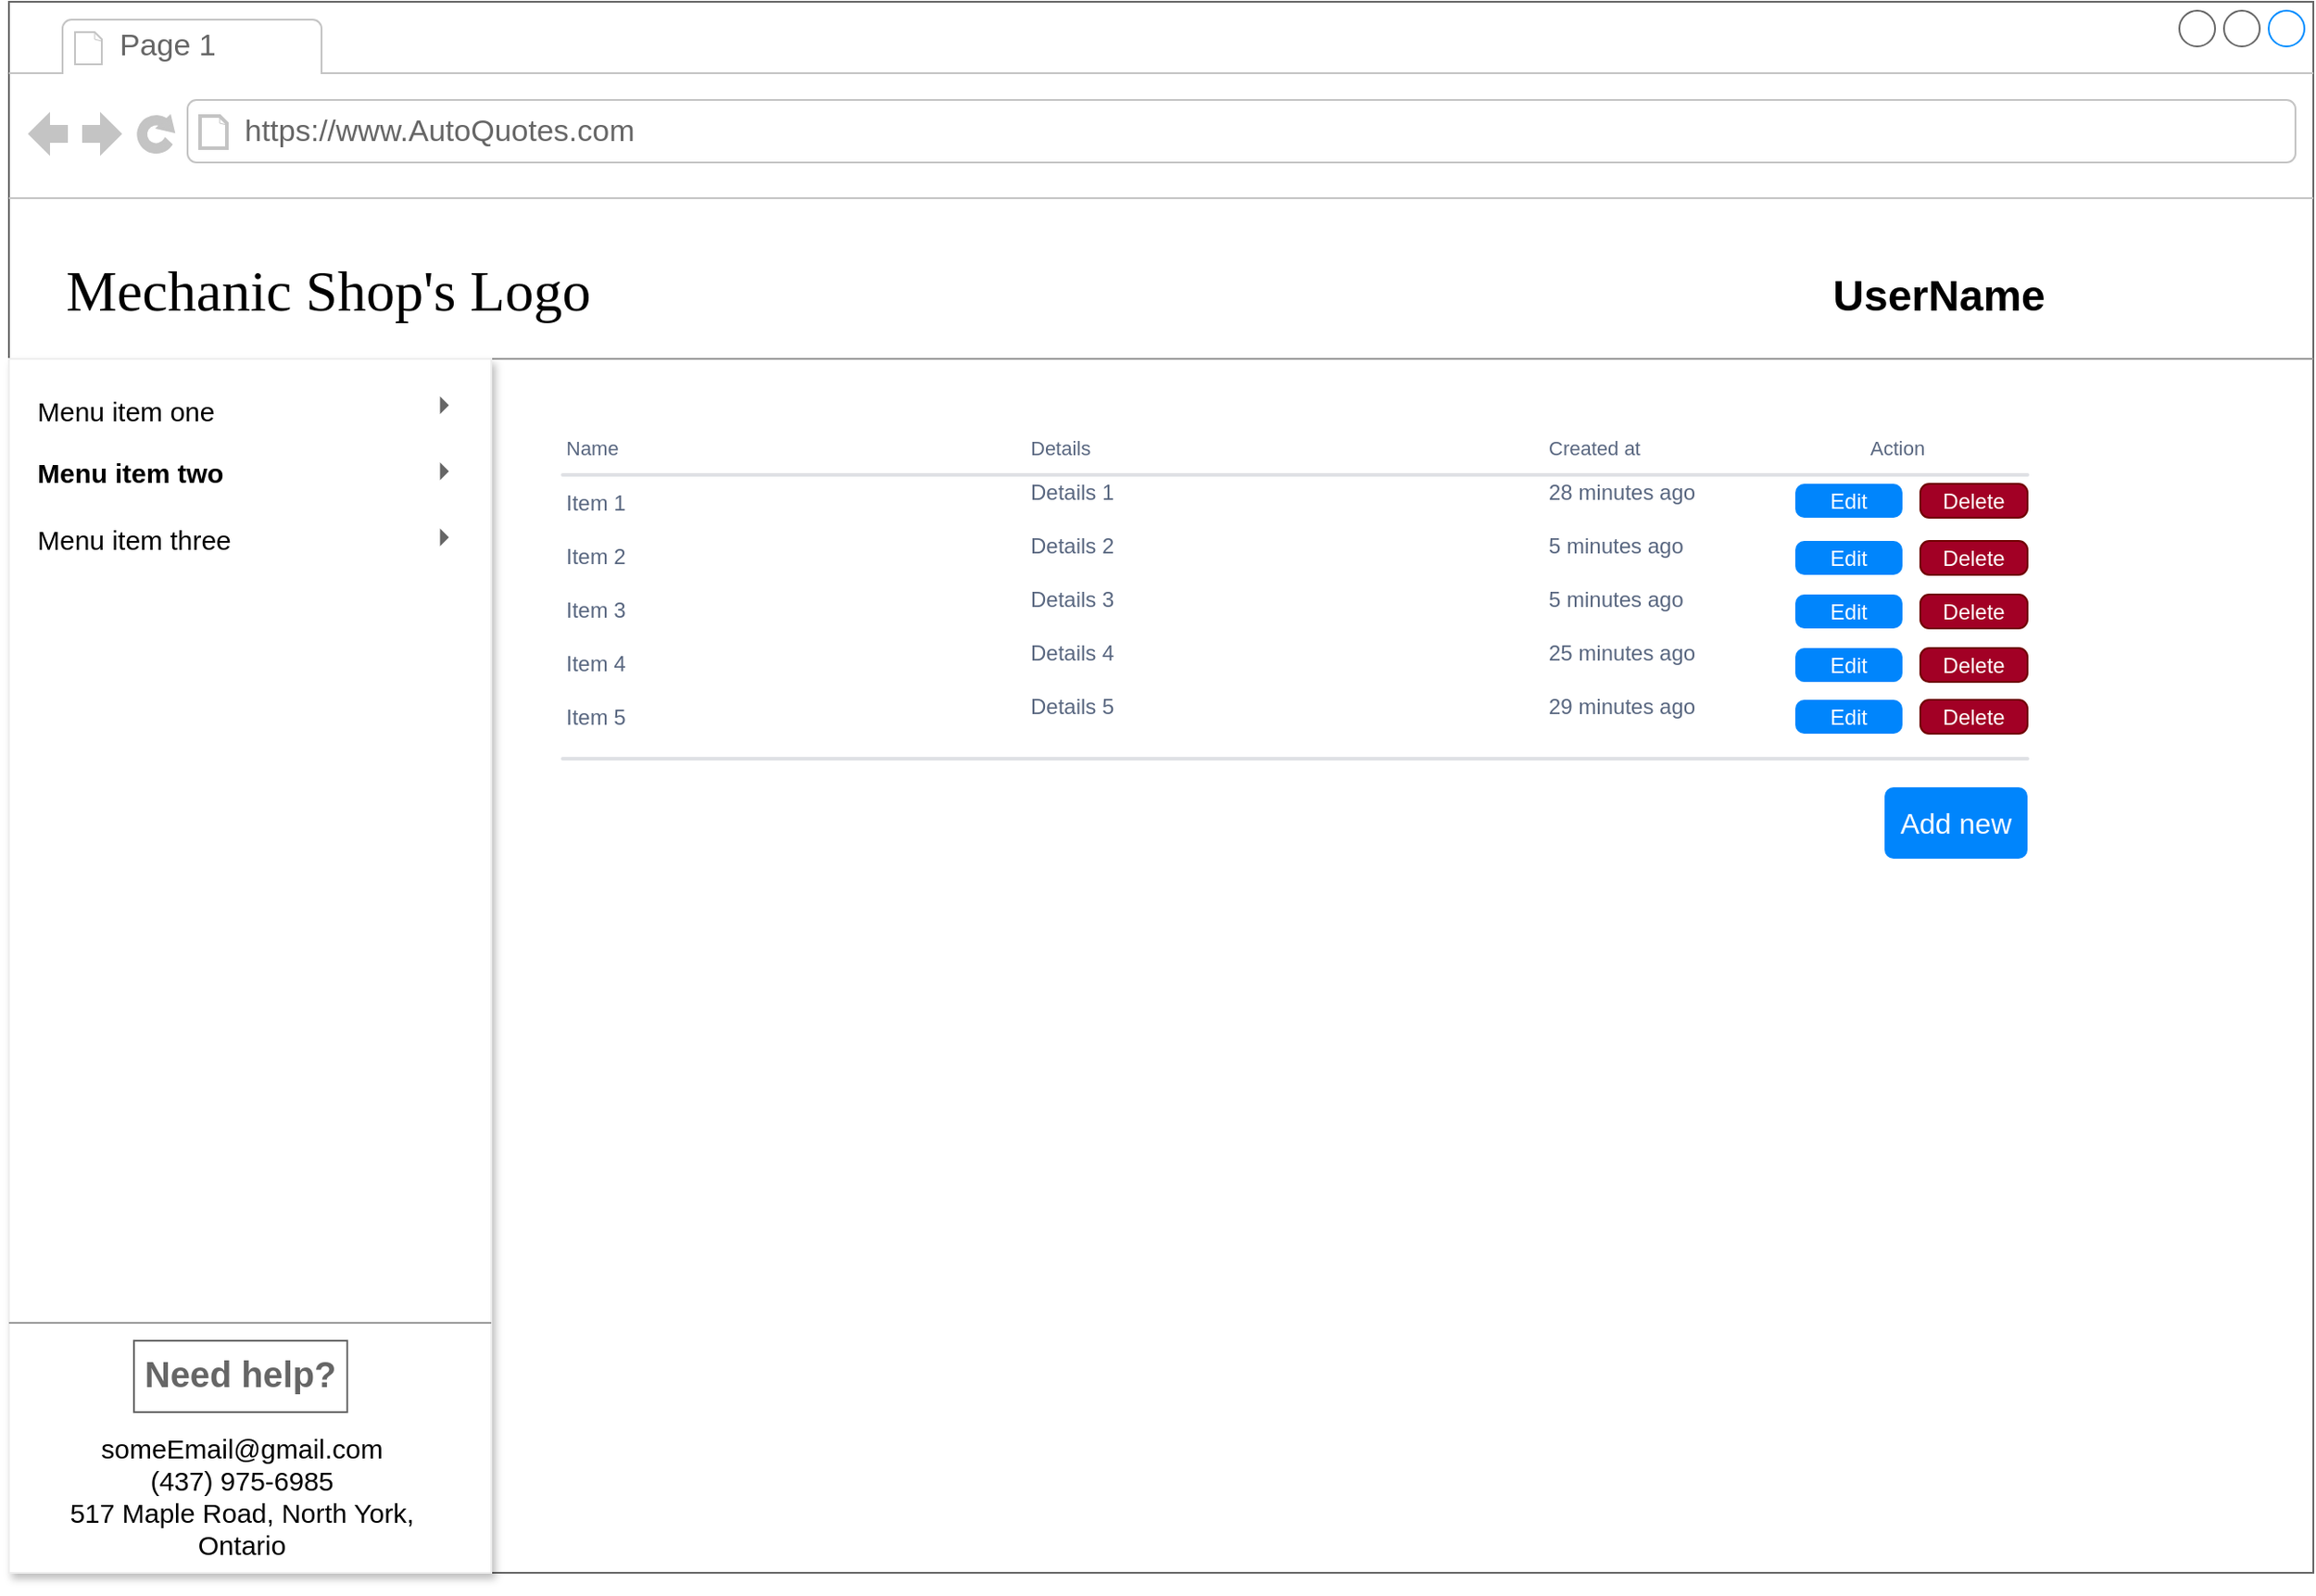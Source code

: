 <mxfile version="20.2.3" type="device" pages="2"><diagram name="Page-1" id="2cc2dc42-3aac-f2a9-1cec-7a8b7cbee084"><mxGraphModel dx="1230" dy="947" grid="1" gridSize="10" guides="1" tooltips="1" connect="1" arrows="1" fold="1" page="1" pageScale="1" pageWidth="1100" pageHeight="850" background="#ffffff" math="0" shadow="0"><root><mxCell id="0"/><mxCell id="1" parent="0"/><mxCell id="7026571954dc6520-1" value="" style="strokeWidth=1;shadow=0;dashed=0;align=left;html=1;shape=mxgraph.mockup.containers.browserWindow;rSize=0;strokeColor=#666666;mainText=,;recursiveResize=0;rounded=0;labelBackgroundColor=none;fontFamily=Verdana;fontSize=12" parent="1" vertex="1"><mxGeometry x="30" y="20" width="1290" height="880" as="geometry"/></mxCell><mxCell id="7026571954dc6520-2" value="Page 1" style="strokeWidth=1;shadow=0;dashed=0;align=center;html=1;shape=mxgraph.mockup.containers.anchor;fontSize=17;fontColor=#666666;align=left;" parent="7026571954dc6520-1" vertex="1"><mxGeometry x="60" y="12" width="110" height="26" as="geometry"/></mxCell><mxCell id="7026571954dc6520-3" value="https://www.AutoQuotes.com" style="strokeWidth=1;shadow=0;dashed=0;align=center;html=1;shape=mxgraph.mockup.containers.anchor;rSize=0;fontSize=17;fontColor=#666666;align=left;" parent="7026571954dc6520-1" vertex="1"><mxGeometry x="130" y="60" width="250" height="26" as="geometry"/></mxCell><mxCell id="7026571954dc6520-4" value="&lt;font style=&quot;font-size: 32px;&quot;&gt;Mechanic Shop's Logo&lt;/font&gt;" style="text;html=1;points=[];align=left;verticalAlign=top;spacingTop=-4;fontSize=30;fontFamily=Verdana" parent="7026571954dc6520-1" vertex="1"><mxGeometry x="30" y="140" width="340" height="50" as="geometry"/></mxCell><mxCell id="7026571954dc6520-15" value="" style="verticalLabelPosition=bottom;shadow=0;dashed=0;align=center;html=1;verticalAlign=top;strokeWidth=1;shape=mxgraph.mockup.markup.line;strokeColor=#999999;rounded=0;labelBackgroundColor=none;fillColor=#ffffff;fontFamily=Verdana;fontSize=12;fontColor=#000000;" parent="7026571954dc6520-1" vertex="1"><mxGeometry y="190" width="1290" height="20" as="geometry"/></mxCell><mxCell id="uxIm0OtAlCZmldJRl4W5-10" value="" style="shape=image;html=1;verticalAlign=top;verticalLabelPosition=bottom;labelBackgroundColor=#ffffff;imageAspect=0;aspect=fixed;image=https://cdn3.iconfinder.com/data/icons/essential-rounded/64/Rounded-31-128.png" parent="7026571954dc6520-1" vertex="1"><mxGeometry x="1160" y="143" width="44" height="44" as="geometry"/></mxCell><mxCell id="uxIm0OtAlCZmldJRl4W5-12" value="" style="shape=image;html=1;verticalAlign=top;verticalLabelPosition=bottom;labelBackgroundColor=#ffffff;imageAspect=0;aspect=fixed;image=https://cdn3.iconfinder.com/data/icons/user-interface-169/32/login-128.png" parent="7026571954dc6520-1" vertex="1"><mxGeometry x="1210" y="142.5" width="45" height="45" as="geometry"/></mxCell><mxCell id="uxIm0OtAlCZmldJRl4W5-13" value="UserName" style="text;strokeColor=none;fillColor=none;html=1;fontSize=24;fontStyle=1;verticalAlign=middle;align=center;" parent="7026571954dc6520-1" vertex="1"><mxGeometry x="1020" y="145" width="120" height="40" as="geometry"/></mxCell><mxCell id="bczDK4QLQC4bnFottRKD-1" value="" style="perimeter=none;dashed=0;shape=rect;fillColor=#ffffff;strokeColor=#eeeeee;shadow=1;" parent="7026571954dc6520-1" vertex="1"><mxGeometry y="200" width="270" height="680" as="geometry"/></mxCell><mxCell id="bczDK4QLQC4bnFottRKD-2" value="Menu item one" style="text;verticalAlign=top;fontSize=15;spacing=16;resizeWidth=1;" parent="bczDK4QLQC4bnFottRKD-1" vertex="1"><mxGeometry width="268.312" height="42" relative="1" as="geometry"/></mxCell><mxCell id="bczDK4QLQC4bnFottRKD-3" value="" style="perimeter=none;dashed=0;shape=mxgraph.gmdl.triangle;strokeColor=none;fillColor=#666666;direction=north;" parent="bczDK4QLQC4bnFottRKD-2" vertex="1"><mxGeometry x="1" y="0.5" width="5" height="10" relative="1" as="geometry"><mxPoint x="-27" as="offset"/></mxGeometry></mxCell><mxCell id="bczDK4QLQC4bnFottRKD-4" value="Menu item two" style="text;verticalAlign=middle;fontSize=15;spacing=16;resizeWidth=1;fontStyle=1" parent="bczDK4QLQC4bnFottRKD-1" vertex="1"><mxGeometry width="268.312" height="42" relative="1" as="geometry"><mxPoint y="42" as="offset"/></mxGeometry></mxCell><mxCell id="bczDK4QLQC4bnFottRKD-5" value="" style="perimeter=none;dashed=0;shape=mxgraph.gmdl.triangle;strokeColor=none;fillColor=#666666;direction=north;" parent="bczDK4QLQC4bnFottRKD-4" vertex="1"><mxGeometry x="1" y="0.5" width="5" height="10" relative="1" as="geometry"><mxPoint x="-27" y="-5" as="offset"/></mxGeometry></mxCell><mxCell id="bczDK4QLQC4bnFottRKD-6" value="Menu item three" style="text;verticalAlign=bottom;fontSize=15;spacing=16;resizeWidth=1;" parent="bczDK4QLQC4bnFottRKD-1" vertex="1"><mxGeometry width="268.312" height="42" relative="1" as="geometry"><mxPoint y="84" as="offset"/></mxGeometry></mxCell><mxCell id="bczDK4QLQC4bnFottRKD-7" value="" style="perimeter=none;dashed=0;shape=mxgraph.gmdl.triangle;strokeColor=none;fillColor=#666666;direction=north;" parent="bczDK4QLQC4bnFottRKD-6" vertex="1"><mxGeometry x="1" y="0.5" width="5" height="10" relative="1" as="geometry"><mxPoint x="-27" y="-10" as="offset"/></mxGeometry></mxCell><mxCell id="uxIm0OtAlCZmldJRl4W5-17" value="&lt;h3&gt;Need help?&lt;/h3&gt;" style="strokeWidth=1;shadow=0;dashed=0;align=center;html=1;shape=mxgraph.mockup.text.textBox;fontColor=#666666;align=left;fontSize=17;spacingLeft=4;spacingTop=-3;strokeColor=#666666;mainText=" parent="bczDK4QLQC4bnFottRKD-1" vertex="1"><mxGeometry x="69.99" y="550" width="119.38" height="40" as="geometry"/></mxCell><mxCell id="7026571954dc6520-21" value="" style="verticalLabelPosition=bottom;shadow=0;dashed=0;align=center;html=1;verticalAlign=top;strokeWidth=1;shape=mxgraph.mockup.markup.line;strokeColor=#999999;rounded=0;labelBackgroundColor=none;fillColor=#ffffff;fontFamily=Verdana;fontSize=12;fontColor=#000000;" parent="bczDK4QLQC4bnFottRKD-1" vertex="1"><mxGeometry y="530" width="270" height="20" as="geometry"/></mxCell><mxCell id="uxIm0OtAlCZmldJRl4W5-19" value="&lt;div style=&quot;text-align: center;&quot;&gt;&lt;span style=&quot;font-size: 15px; background-color: initial;&quot;&gt;someEmail@gmail.com&lt;/span&gt;&lt;/div&gt;&lt;font style=&quot;font-size: 15px;&quot;&gt;&lt;div style=&quot;text-align: center;&quot;&gt;&lt;span style=&quot;background-color: initial;&quot;&gt;(437) 975-6985&lt;/span&gt;&lt;/div&gt;&lt;div style=&quot;text-align: center;&quot;&gt;&lt;span style=&quot;background-color: initial;&quot;&gt;517 Maple Road, North York, Ontario&lt;/span&gt;&lt;/div&gt;&lt;div style=&quot;text-align: center;&quot;&gt;&lt;br&gt;&lt;/div&gt;&lt;/font&gt;" style="text;spacingTop=-5;whiteSpace=wrap;html=1;align=left;fontSize=12;fontFamily=Helvetica;fillColor=none;strokeColor=none;" parent="bczDK4QLQC4bnFottRKD-1" vertex="1"><mxGeometry x="19.998" y="600" width="219.375" height="60" as="geometry"/></mxCell><mxCell id="_RuwVQ0gc8-mZ4Dz_F1S-1" value="Name" style="html=1;fillColor=none;strokeColor=none;fontSize=11;align=left;fontColor=#596780;whiteSpace=wrap;sketch=1;hachureGap=4;pointerEvents=0;fontFamily=Helvetica;" parent="7026571954dc6520-1" vertex="1"><mxGeometry x="310" y="240" width="150" height="20" as="geometry"/></mxCell><mxCell id="_RuwVQ0gc8-mZ4Dz_F1S-2" value="Details" style="html=1;fillColor=none;strokeColor=none;fontSize=11;align=left;fontColor=#596780;whiteSpace=wrap;sketch=1;hachureGap=4;pointerEvents=0;fontFamily=Helvetica;" parent="7026571954dc6520-1" vertex="1"><mxGeometry x="570" y="240" width="40" height="20" as="geometry"/></mxCell><mxCell id="_RuwVQ0gc8-mZ4Dz_F1S-4" value="Created at" style="html=1;fillColor=none;strokeColor=none;fontSize=11;align=left;fontColor=#596780;whiteSpace=wrap;sketch=1;hachureGap=4;pointerEvents=0;fontFamily=Helvetica;" parent="7026571954dc6520-1" vertex="1"><mxGeometry x="860" y="240" width="90" height="20" as="geometry"/></mxCell><mxCell id="_RuwVQ0gc8-mZ4Dz_F1S-7" value="" style="shape=line;strokeWidth=2;html=1;strokeColor=#DFE1E5;resizeWidth=1;sketch=1;hachureGap=4;pointerEvents=0;fontFamily=Helvetica;fontSize=20;" parent="7026571954dc6520-1" vertex="1"><mxGeometry x="310" y="260" width="820" height="10" as="geometry"/></mxCell><mxCell id="_RuwVQ0gc8-mZ4Dz_F1S-9" value="Item 1" style="strokeColor=none;fillColor=none;fontSize=12;fontColor=#596780;align=left;html=1;sketch=1;hachureGap=4;pointerEvents=0;fontFamily=Helvetica;" parent="7026571954dc6520-1" vertex="1"><mxGeometry x="310" y="271" width="50" height="20" as="geometry"/></mxCell><mxCell id="_RuwVQ0gc8-mZ4Dz_F1S-11" value="28 minutes ago" style="strokeColor=none;fillColor=none;fontSize=12;fontColor=#596780;align=left;html=1;sketch=1;hachureGap=4;pointerEvents=0;fontFamily=Helvetica;" parent="7026571954dc6520-1" vertex="1"><mxGeometry x="860" y="265" width="50" height="20" as="geometry"/></mxCell><mxCell id="_RuwVQ0gc8-mZ4Dz_F1S-17" value="Item 2" style="strokeColor=none;fillColor=none;fontSize=12;fontColor=#596780;align=left;html=1;sketch=1;hachureGap=4;pointerEvents=0;fontFamily=Helvetica;" parent="7026571954dc6520-1" vertex="1"><mxGeometry x="310" y="301" width="240" height="20" as="geometry"/></mxCell><mxCell id="_RuwVQ0gc8-mZ4Dz_F1S-21" value="5 minutes ago" style="strokeColor=none;fillColor=none;fontSize=12;fontColor=#596780;align=left;html=1;sketch=1;hachureGap=4;pointerEvents=0;fontFamily=Helvetica;" parent="7026571954dc6520-1" vertex="1"><mxGeometry x="860" y="295" width="50" height="20" as="geometry"/></mxCell><mxCell id="_RuwVQ0gc8-mZ4Dz_F1S-25" value="Item 3" style="strokeColor=none;fillColor=none;fontSize=12;fontColor=#596780;align=left;html=1;sketch=1;hachureGap=4;pointerEvents=0;fontFamily=Helvetica;" parent="7026571954dc6520-1" vertex="1"><mxGeometry x="310" y="331" width="240" height="20" as="geometry"/></mxCell><mxCell id="_RuwVQ0gc8-mZ4Dz_F1S-29" value="5 minutes ago" style="strokeColor=none;fillColor=none;fontSize=12;fontColor=#596780;align=left;html=1;sketch=1;hachureGap=4;pointerEvents=0;fontFamily=Helvetica;" parent="7026571954dc6520-1" vertex="1"><mxGeometry x="860" y="325" width="50" height="20" as="geometry"/></mxCell><mxCell id="_RuwVQ0gc8-mZ4Dz_F1S-33" value="Item 4" style="strokeColor=none;fillColor=none;fontSize=12;fontColor=#596780;align=left;html=1;sketch=1;hachureGap=4;pointerEvents=0;fontFamily=Helvetica;" parent="7026571954dc6520-1" vertex="1"><mxGeometry x="310" y="361" width="240" height="20" as="geometry"/></mxCell><mxCell id="_RuwVQ0gc8-mZ4Dz_F1S-37" value="25 minutes ago" style="strokeColor=none;fillColor=none;fontSize=12;fontColor=#596780;align=left;html=1;sketch=1;hachureGap=4;pointerEvents=0;fontFamily=Helvetica;" parent="7026571954dc6520-1" vertex="1"><mxGeometry x="860" y="355" width="50" height="20" as="geometry"/></mxCell><mxCell id="_RuwVQ0gc8-mZ4Dz_F1S-41" value="Item 5" style="strokeColor=none;fillColor=none;fontSize=12;fontColor=#596780;align=left;html=1;sketch=1;hachureGap=4;pointerEvents=0;fontFamily=Helvetica;" parent="7026571954dc6520-1" vertex="1"><mxGeometry x="310" y="391" width="240" height="20" as="geometry"/></mxCell><mxCell id="_RuwVQ0gc8-mZ4Dz_F1S-45" value="29 minutes ago" style="strokeColor=none;fillColor=none;fontSize=12;fontColor=#596780;align=left;html=1;sketch=1;hachureGap=4;pointerEvents=0;fontFamily=Helvetica;" parent="7026571954dc6520-1" vertex="1"><mxGeometry x="860" y="385" width="50" height="20" as="geometry"/></mxCell><mxCell id="_RuwVQ0gc8-mZ4Dz_F1S-49" value="" style="shape=line;strokeWidth=2;html=1;strokeColor=#DFE1E5;resizeWidth=1;sketch=1;hachureGap=4;pointerEvents=0;fontFamily=Helvetica;fontSize=20;" parent="7026571954dc6520-1" vertex="1"><mxGeometry x="310" y="419" width="820" height="10" as="geometry"/></mxCell><mxCell id="_RuwVQ0gc8-mZ4Dz_F1S-54" value="Action" style="html=1;fillColor=none;strokeColor=none;fontSize=11;align=left;fontColor=#596780;whiteSpace=wrap;sketch=1;hachureGap=4;pointerEvents=0;fontFamily=Helvetica;" parent="7026571954dc6520-1" vertex="1"><mxGeometry x="1040" y="240" width="90" height="20" as="geometry"/></mxCell><mxCell id="_RuwVQ0gc8-mZ4Dz_F1S-55" value="Edit" style="html=1;shadow=0;dashed=0;shape=mxgraph.bootstrap.rrect;rSize=5;strokeColor=none;strokeWidth=1;fillColor=#0085FC;fontColor=#FFFFFF;whiteSpace=wrap;align=center;verticalAlign=middle;spacingLeft=0;fontStyle=0;fontSize=12;spacing=5;fontFamily=Helvetica;" parent="7026571954dc6520-1" vertex="1"><mxGeometry x="1000" y="270" width="60" height="19" as="geometry"/></mxCell><mxCell id="_RuwVQ0gc8-mZ4Dz_F1S-56" value="Delete" style="html=1;shadow=0;dashed=0;shape=mxgraph.bootstrap.rrect;rSize=5;strokeColor=#6F0000;strokeWidth=1;fillColor=#a20025;whiteSpace=wrap;align=center;verticalAlign=middle;spacingLeft=0;fontStyle=0;fontSize=12;spacing=5;fontFamily=Helvetica;fontColor=#ffffff;" parent="7026571954dc6520-1" vertex="1"><mxGeometry x="1070" y="270" width="60" height="19" as="geometry"/></mxCell><mxCell id="_RuwVQ0gc8-mZ4Dz_F1S-57" value="Edit" style="html=1;shadow=0;dashed=0;shape=mxgraph.bootstrap.rrect;rSize=5;strokeColor=none;strokeWidth=1;fillColor=#0085FC;fontColor=#FFFFFF;whiteSpace=wrap;align=center;verticalAlign=middle;spacingLeft=0;fontStyle=0;fontSize=12;spacing=5;fontFamily=Helvetica;" parent="7026571954dc6520-1" vertex="1"><mxGeometry x="1000" y="302" width="60" height="19" as="geometry"/></mxCell><mxCell id="_RuwVQ0gc8-mZ4Dz_F1S-58" value="Delete" style="html=1;shadow=0;dashed=0;shape=mxgraph.bootstrap.rrect;rSize=5;strokeColor=#6F0000;strokeWidth=1;fillColor=#a20025;whiteSpace=wrap;align=center;verticalAlign=middle;spacingLeft=0;fontStyle=0;fontSize=12;spacing=5;fontFamily=Helvetica;fontColor=#ffffff;" parent="7026571954dc6520-1" vertex="1"><mxGeometry x="1070" y="302" width="60" height="19" as="geometry"/></mxCell><mxCell id="_RuwVQ0gc8-mZ4Dz_F1S-59" value="Edit" style="html=1;shadow=0;dashed=0;shape=mxgraph.bootstrap.rrect;rSize=5;strokeColor=none;strokeWidth=1;fillColor=#0085FC;fontColor=#FFFFFF;whiteSpace=wrap;align=center;verticalAlign=middle;spacingLeft=0;fontStyle=0;fontSize=12;spacing=5;fontFamily=Helvetica;" parent="7026571954dc6520-1" vertex="1"><mxGeometry x="1000" y="332" width="60" height="19" as="geometry"/></mxCell><mxCell id="_RuwVQ0gc8-mZ4Dz_F1S-60" value="Delete" style="html=1;shadow=0;dashed=0;shape=mxgraph.bootstrap.rrect;rSize=5;strokeColor=#6F0000;strokeWidth=1;fillColor=#a20025;whiteSpace=wrap;align=center;verticalAlign=middle;spacingLeft=0;fontStyle=0;fontSize=12;spacing=5;fontFamily=Helvetica;fontColor=#ffffff;" parent="7026571954dc6520-1" vertex="1"><mxGeometry x="1070" y="332" width="60" height="19" as="geometry"/></mxCell><mxCell id="_RuwVQ0gc8-mZ4Dz_F1S-61" value="Edit" style="html=1;shadow=0;dashed=0;shape=mxgraph.bootstrap.rrect;rSize=5;strokeColor=none;strokeWidth=1;fillColor=#0085FC;fontColor=#FFFFFF;whiteSpace=wrap;align=center;verticalAlign=middle;spacingLeft=0;fontStyle=0;fontSize=12;spacing=5;fontFamily=Helvetica;" parent="7026571954dc6520-1" vertex="1"><mxGeometry x="1000" y="362" width="60" height="19" as="geometry"/></mxCell><mxCell id="_RuwVQ0gc8-mZ4Dz_F1S-62" value="Delete" style="html=1;shadow=0;dashed=0;shape=mxgraph.bootstrap.rrect;rSize=5;strokeColor=#6F0000;strokeWidth=1;fillColor=#a20025;whiteSpace=wrap;align=center;verticalAlign=middle;spacingLeft=0;fontStyle=0;fontSize=12;spacing=5;fontFamily=Helvetica;fontColor=#ffffff;" parent="7026571954dc6520-1" vertex="1"><mxGeometry x="1070" y="362" width="60" height="19" as="geometry"/></mxCell><mxCell id="_RuwVQ0gc8-mZ4Dz_F1S-63" value="Edit" style="html=1;shadow=0;dashed=0;shape=mxgraph.bootstrap.rrect;rSize=5;strokeColor=none;strokeWidth=1;fillColor=#0085FC;fontColor=#FFFFFF;whiteSpace=wrap;align=center;verticalAlign=middle;spacingLeft=0;fontStyle=0;fontSize=12;spacing=5;fontFamily=Helvetica;" parent="7026571954dc6520-1" vertex="1"><mxGeometry x="1000" y="391" width="60" height="19" as="geometry"/></mxCell><mxCell id="_RuwVQ0gc8-mZ4Dz_F1S-64" value="Delete" style="html=1;shadow=0;dashed=0;shape=mxgraph.bootstrap.rrect;rSize=5;strokeColor=#6F0000;strokeWidth=1;fillColor=#a20025;whiteSpace=wrap;align=center;verticalAlign=middle;spacingLeft=0;fontStyle=0;fontSize=12;spacing=5;fontFamily=Helvetica;fontColor=#ffffff;" parent="7026571954dc6520-1" vertex="1"><mxGeometry x="1070" y="391" width="60" height="19" as="geometry"/></mxCell><mxCell id="_RuwVQ0gc8-mZ4Dz_F1S-65" value="Details 1" style="strokeColor=none;fillColor=none;fontSize=12;fontColor=#596780;align=left;html=1;sketch=1;hachureGap=4;pointerEvents=0;fontFamily=Helvetica;" parent="7026571954dc6520-1" vertex="1"><mxGeometry x="570" y="265" width="50" height="20" as="geometry"/></mxCell><mxCell id="_RuwVQ0gc8-mZ4Dz_F1S-66" value="Details 2" style="strokeColor=none;fillColor=none;fontSize=12;fontColor=#596780;align=left;html=1;sketch=1;hachureGap=4;pointerEvents=0;fontFamily=Helvetica;" parent="7026571954dc6520-1" vertex="1"><mxGeometry x="570" y="295" width="240" height="20" as="geometry"/></mxCell><mxCell id="_RuwVQ0gc8-mZ4Dz_F1S-67" value="Details 3" style="strokeColor=none;fillColor=none;fontSize=12;fontColor=#596780;align=left;html=1;sketch=1;hachureGap=4;pointerEvents=0;fontFamily=Helvetica;" parent="7026571954dc6520-1" vertex="1"><mxGeometry x="570" y="325" width="240" height="20" as="geometry"/></mxCell><mxCell id="_RuwVQ0gc8-mZ4Dz_F1S-68" value="Details 4" style="strokeColor=none;fillColor=none;fontSize=12;fontColor=#596780;align=left;html=1;sketch=1;hachureGap=4;pointerEvents=0;fontFamily=Helvetica;" parent="7026571954dc6520-1" vertex="1"><mxGeometry x="570" y="355" width="240" height="20" as="geometry"/></mxCell><mxCell id="_RuwVQ0gc8-mZ4Dz_F1S-69" value="Details 5" style="strokeColor=none;fillColor=none;fontSize=12;fontColor=#596780;align=left;html=1;sketch=1;hachureGap=4;pointerEvents=0;fontFamily=Helvetica;" parent="7026571954dc6520-1" vertex="1"><mxGeometry x="570" y="385" width="240" height="20" as="geometry"/></mxCell><mxCell id="zSYSHoQVnbmv1oUXfzyP-1" value="Add new" style="html=1;shadow=0;dashed=0;shape=mxgraph.bootstrap.rrect;rSize=5;strokeColor=none;strokeWidth=1;fillColor=#0085FC;fontColor=#FFFFFF;whiteSpace=wrap;align=center;verticalAlign=middle;spacingLeft=0;fontStyle=0;fontSize=16;spacing=5;" parent="7026571954dc6520-1" vertex="1"><mxGeometry x="1050" y="440" width="80" height="40" as="geometry"/></mxCell></root></mxGraphModel></diagram><diagram id="mIhOV0RNpQ1VE6VygX9t" name="Page-2"><mxGraphModel dx="1207" dy="671" grid="1" gridSize="10" guides="1" tooltips="1" connect="1" arrows="1" fold="1" page="1" pageScale="1" pageWidth="850" pageHeight="1100" math="0" shadow="0">&#xa;      <root>&#xa;        <mxCell id="0"/>&#xa;        <mxCell id="1" parent="0"/>&#xa;      </root>&#xa;    </mxGraphModel></diagram></mxfile>